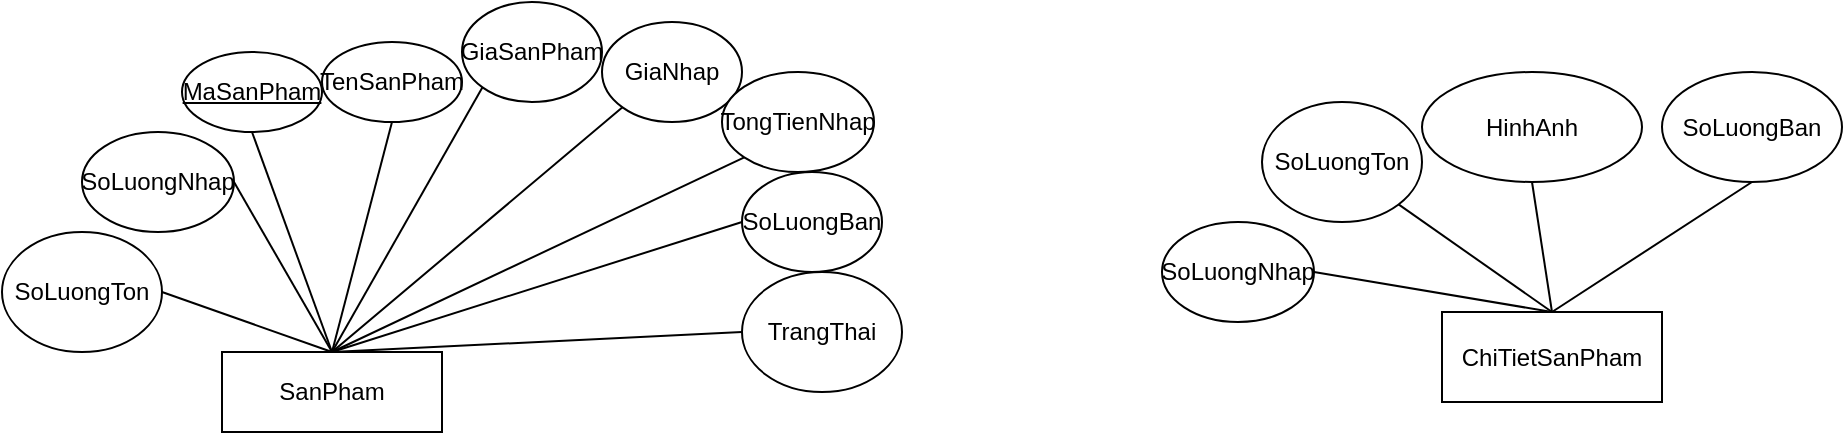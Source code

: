 <mxfile version="22.0.4" type="github">
  <diagram name="Trang-1" id="Xd1AOr_UmLfEILBJ7lOX">
    <mxGraphModel dx="2011" dy="658" grid="1" gridSize="10" guides="1" tooltips="1" connect="1" arrows="1" fold="1" page="1" pageScale="1" pageWidth="827" pageHeight="1169" math="0" shadow="0">
      <root>
        <mxCell id="0" />
        <mxCell id="1" parent="0" />
        <mxCell id="PM242X6e5oSsGlfuOUJ1-1" value="SanPham" style="rounded=0;whiteSpace=wrap;html=1;" vertex="1" parent="1">
          <mxGeometry x="-700" y="245" width="110" height="40" as="geometry" />
        </mxCell>
        <mxCell id="PM242X6e5oSsGlfuOUJ1-2" value="&lt;u&gt;MaSanPham&lt;/u&gt;" style="ellipse;whiteSpace=wrap;html=1;" vertex="1" parent="1">
          <mxGeometry x="-720" y="95" width="70" height="40" as="geometry" />
        </mxCell>
        <mxCell id="PM242X6e5oSsGlfuOUJ1-3" value="TenSanPham" style="ellipse;whiteSpace=wrap;html=1;" vertex="1" parent="1">
          <mxGeometry x="-650" y="90" width="70" height="40" as="geometry" />
        </mxCell>
        <mxCell id="PM242X6e5oSsGlfuOUJ1-4" value="GiaSanPham" style="ellipse;whiteSpace=wrap;html=1;" vertex="1" parent="1">
          <mxGeometry x="-580" y="70" width="70" height="50" as="geometry" />
        </mxCell>
        <mxCell id="PM242X6e5oSsGlfuOUJ1-5" value="GiaNhap" style="ellipse;whiteSpace=wrap;html=1;" vertex="1" parent="1">
          <mxGeometry x="-510" y="80" width="70" height="50" as="geometry" />
        </mxCell>
        <mxCell id="PM242X6e5oSsGlfuOUJ1-6" value="TongTienNhap" style="ellipse;whiteSpace=wrap;html=1;" vertex="1" parent="1">
          <mxGeometry x="-450" y="105" width="76" height="50" as="geometry" />
        </mxCell>
        <mxCell id="PM242X6e5oSsGlfuOUJ1-7" value="SoLuongNhap" style="ellipse;whiteSpace=wrap;html=1;" vertex="1" parent="1">
          <mxGeometry x="-770" y="135" width="76" height="50" as="geometry" />
        </mxCell>
        <mxCell id="PM242X6e5oSsGlfuOUJ1-8" value="SoLuongBan" style="ellipse;whiteSpace=wrap;html=1;" vertex="1" parent="1">
          <mxGeometry x="-440" y="155" width="70" height="50" as="geometry" />
        </mxCell>
        <mxCell id="PM242X6e5oSsGlfuOUJ1-9" value="SoLuongTon" style="ellipse;whiteSpace=wrap;html=1;" vertex="1" parent="1">
          <mxGeometry x="-810" y="185" width="80" height="60" as="geometry" />
        </mxCell>
        <mxCell id="PM242X6e5oSsGlfuOUJ1-10" value="TrangThai" style="ellipse;whiteSpace=wrap;html=1;" vertex="1" parent="1">
          <mxGeometry x="-440" y="205" width="80" height="60" as="geometry" />
        </mxCell>
        <mxCell id="PM242X6e5oSsGlfuOUJ1-13" value="" style="endArrow=none;html=1;rounded=0;exitX=0.5;exitY=1;exitDx=0;exitDy=0;entryX=0.5;entryY=0;entryDx=0;entryDy=0;endFill=0;" edge="1" parent="1" source="PM242X6e5oSsGlfuOUJ1-2" target="PM242X6e5oSsGlfuOUJ1-1">
          <mxGeometry width="50" height="50" relative="1" as="geometry">
            <mxPoint x="-390" y="220" as="sourcePoint" />
            <mxPoint x="-340" y="170" as="targetPoint" />
          </mxGeometry>
        </mxCell>
        <mxCell id="PM242X6e5oSsGlfuOUJ1-14" value="" style="endArrow=none;html=1;rounded=0;exitX=0.5;exitY=0;exitDx=0;exitDy=0;entryX=0.5;entryY=1;entryDx=0;entryDy=0;endFill=0;" edge="1" parent="1" source="PM242X6e5oSsGlfuOUJ1-1" target="PM242X6e5oSsGlfuOUJ1-3">
          <mxGeometry width="50" height="50" relative="1" as="geometry">
            <mxPoint x="-390" y="220" as="sourcePoint" />
            <mxPoint x="-340" y="170" as="targetPoint" />
          </mxGeometry>
        </mxCell>
        <mxCell id="PM242X6e5oSsGlfuOUJ1-15" value="" style="endArrow=none;html=1;rounded=0;exitX=0.5;exitY=0;exitDx=0;exitDy=0;entryX=0;entryY=1;entryDx=0;entryDy=0;endFill=0;" edge="1" parent="1" source="PM242X6e5oSsGlfuOUJ1-1" target="PM242X6e5oSsGlfuOUJ1-4">
          <mxGeometry width="50" height="50" relative="1" as="geometry">
            <mxPoint x="-390" y="220" as="sourcePoint" />
            <mxPoint x="-340" y="170" as="targetPoint" />
          </mxGeometry>
        </mxCell>
        <mxCell id="PM242X6e5oSsGlfuOUJ1-16" value="" style="endArrow=none;html=1;rounded=0;exitX=1;exitY=0.5;exitDx=0;exitDy=0;entryX=0.5;entryY=0;entryDx=0;entryDy=0;endFill=0;" edge="1" parent="1" source="PM242X6e5oSsGlfuOUJ1-7" target="PM242X6e5oSsGlfuOUJ1-1">
          <mxGeometry width="50" height="50" relative="1" as="geometry">
            <mxPoint x="-390" y="220" as="sourcePoint" />
            <mxPoint x="-340" y="170" as="targetPoint" />
          </mxGeometry>
        </mxCell>
        <mxCell id="PM242X6e5oSsGlfuOUJ1-17" value="" style="endArrow=none;html=1;rounded=0;exitX=0.5;exitY=0;exitDx=0;exitDy=0;entryX=0;entryY=1;entryDx=0;entryDy=0;endFill=0;" edge="1" parent="1" source="PM242X6e5oSsGlfuOUJ1-1" target="PM242X6e5oSsGlfuOUJ1-5">
          <mxGeometry width="50" height="50" relative="1" as="geometry">
            <mxPoint x="-390" y="220" as="sourcePoint" />
            <mxPoint x="-340" y="170" as="targetPoint" />
          </mxGeometry>
        </mxCell>
        <mxCell id="PM242X6e5oSsGlfuOUJ1-18" value="" style="endArrow=none;html=1;rounded=0;exitX=0.5;exitY=0;exitDx=0;exitDy=0;entryX=0;entryY=0.5;entryDx=0;entryDy=0;endFill=0;" edge="1" parent="1" source="PM242X6e5oSsGlfuOUJ1-1" target="PM242X6e5oSsGlfuOUJ1-8">
          <mxGeometry width="50" height="50" relative="1" as="geometry">
            <mxPoint x="-390" y="220" as="sourcePoint" />
            <mxPoint x="-340" y="170" as="targetPoint" />
          </mxGeometry>
        </mxCell>
        <mxCell id="PM242X6e5oSsGlfuOUJ1-20" value="" style="endArrow=none;html=1;rounded=0;entryX=0;entryY=1;entryDx=0;entryDy=0;endFill=0;exitX=0.5;exitY=0;exitDx=0;exitDy=0;" edge="1" parent="1" source="PM242X6e5oSsGlfuOUJ1-1" target="PM242X6e5oSsGlfuOUJ1-6">
          <mxGeometry width="50" height="50" relative="1" as="geometry">
            <mxPoint x="-610" y="220" as="sourcePoint" />
            <mxPoint x="-340" y="170" as="targetPoint" />
          </mxGeometry>
        </mxCell>
        <mxCell id="PM242X6e5oSsGlfuOUJ1-21" value="" style="endArrow=none;html=1;rounded=0;exitX=0.5;exitY=0;exitDx=0;exitDy=0;entryX=1;entryY=0.5;entryDx=0;entryDy=0;endFill=0;" edge="1" parent="1" source="PM242X6e5oSsGlfuOUJ1-1" target="PM242X6e5oSsGlfuOUJ1-9">
          <mxGeometry width="50" height="50" relative="1" as="geometry">
            <mxPoint x="-360" y="220" as="sourcePoint" />
            <mxPoint x="-310" y="170" as="targetPoint" />
          </mxGeometry>
        </mxCell>
        <mxCell id="PM242X6e5oSsGlfuOUJ1-23" value="" style="endArrow=none;html=1;rounded=0;exitX=0.5;exitY=0;exitDx=0;exitDy=0;entryX=0;entryY=0.5;entryDx=0;entryDy=0;endFill=0;" edge="1" parent="1" source="PM242X6e5oSsGlfuOUJ1-1" target="PM242X6e5oSsGlfuOUJ1-10">
          <mxGeometry width="50" height="50" relative="1" as="geometry">
            <mxPoint x="-360" y="220" as="sourcePoint" />
            <mxPoint x="-310" y="170" as="targetPoint" />
          </mxGeometry>
        </mxCell>
        <mxCell id="PM242X6e5oSsGlfuOUJ1-24" value="ChiTietSanPham" style="rounded=0;whiteSpace=wrap;html=1;" vertex="1" parent="1">
          <mxGeometry x="-90" y="225" width="110" height="45" as="geometry" />
        </mxCell>
        <mxCell id="PM242X6e5oSsGlfuOUJ1-25" value="HinhAnh" style="ellipse;whiteSpace=wrap;html=1;" vertex="1" parent="1">
          <mxGeometry x="-100" y="105" width="110" height="55" as="geometry" />
        </mxCell>
        <mxCell id="PM242X6e5oSsGlfuOUJ1-26" value="" style="endArrow=none;html=1;rounded=0;exitX=0.5;exitY=0;exitDx=0;exitDy=0;entryX=0.5;entryY=1;entryDx=0;entryDy=0;endFill=0;" edge="1" parent="1" source="PM242X6e5oSsGlfuOUJ1-24" target="PM242X6e5oSsGlfuOUJ1-25">
          <mxGeometry width="50" height="50" relative="1" as="geometry">
            <mxPoint x="-360" y="330" as="sourcePoint" />
            <mxPoint x="-310" y="280" as="targetPoint" />
          </mxGeometry>
        </mxCell>
        <mxCell id="PM242X6e5oSsGlfuOUJ1-27" value="SoLuongTon" style="ellipse;whiteSpace=wrap;html=1;" vertex="1" parent="1">
          <mxGeometry x="-180" y="120" width="80" height="60" as="geometry" />
        </mxCell>
        <mxCell id="PM242X6e5oSsGlfuOUJ1-28" value="" style="endArrow=none;html=1;rounded=0;exitX=0.5;exitY=0;exitDx=0;exitDy=0;entryX=1;entryY=1;entryDx=0;entryDy=0;endFill=0;" edge="1" parent="1" source="PM242X6e5oSsGlfuOUJ1-24" target="PM242X6e5oSsGlfuOUJ1-27">
          <mxGeometry width="50" height="50" relative="1" as="geometry">
            <mxPoint x="-210" y="210" as="sourcePoint" />
            <mxPoint x="-295" y="180" as="targetPoint" />
          </mxGeometry>
        </mxCell>
        <mxCell id="PM242X6e5oSsGlfuOUJ1-29" value="SoLuongBan" style="ellipse;whiteSpace=wrap;html=1;" vertex="1" parent="1">
          <mxGeometry x="20" y="105" width="90" height="55" as="geometry" />
        </mxCell>
        <mxCell id="PM242X6e5oSsGlfuOUJ1-30" value="" style="endArrow=none;html=1;rounded=0;exitX=0.5;exitY=0;exitDx=0;exitDy=0;entryX=0.5;entryY=1;entryDx=0;entryDy=0;endFill=0;" edge="1" parent="1" source="PM242X6e5oSsGlfuOUJ1-24" target="PM242X6e5oSsGlfuOUJ1-29">
          <mxGeometry width="50" height="50" relative="1" as="geometry">
            <mxPoint x="-320" y="170" as="sourcePoint" />
            <mxPoint x="-270" y="120" as="targetPoint" />
          </mxGeometry>
        </mxCell>
        <mxCell id="PM242X6e5oSsGlfuOUJ1-31" value="SoLuongNhap" style="ellipse;whiteSpace=wrap;html=1;" vertex="1" parent="1">
          <mxGeometry x="-230" y="180" width="76" height="50" as="geometry" />
        </mxCell>
        <mxCell id="PM242X6e5oSsGlfuOUJ1-32" value="" style="endArrow=none;html=1;rounded=0;exitX=0.5;exitY=0;exitDx=0;exitDy=0;entryX=1;entryY=0.5;entryDx=0;entryDy=0;" edge="1" parent="1" source="PM242X6e5oSsGlfuOUJ1-24" target="PM242X6e5oSsGlfuOUJ1-31">
          <mxGeometry width="50" height="50" relative="1" as="geometry">
            <mxPoint x="-320" y="170" as="sourcePoint" />
            <mxPoint x="-270" y="120" as="targetPoint" />
          </mxGeometry>
        </mxCell>
      </root>
    </mxGraphModel>
  </diagram>
</mxfile>
